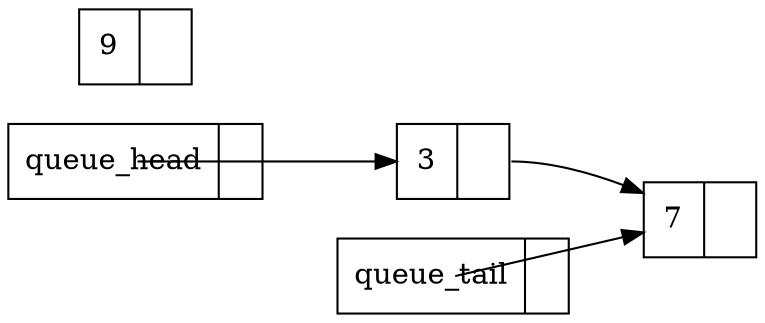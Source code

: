 digraph queue {
        rankdir=LR;
        node [shape=record];
        head [label="{ queue_head | <next>  }"]
        tail [label="{ queue_tail | <next>  }"]
        //null [shape=none, label="null"];
        //null2 [shape=none, label="null"];
        a[label="{ 3 | <next>  }"]
        b[label="{ 7 | <next>  }"]
        c[label="{ 9 | <next>  }"]
        head -> a [arrowtail=vee,  tailclip=false];
        tail -> b [arrowtail=vee,  tailclip=false];
        a:next -> b [arrowtail=vee,  tailclip=false];
}

